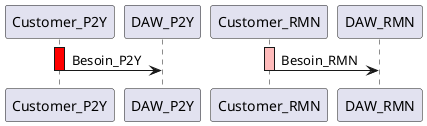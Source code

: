 {
  "sha1": "9yfghrwakoi868zhphipx3bkjq7hej9",
  "insertion": {
    "when": "2024-05-30T20:48:21.790Z",
    "user": "plantuml@gmail.com"
  }
}
@startuml
!pragma teoz true
participant Customer_P2Y
participant DAW_P2Y
participant Customer_RMN
participant DAW_RMN

activate Customer_P2Y #red
activate Customer_RMN #FFBBBB
Customer_P2Y -> DAW_P2Y: Besoin_P2Y
& Customer_RMN -> DAW_RMN: Besoin_RMN

deactivate Customer_P2Y
deactivate Customer_RMN
@enduml
